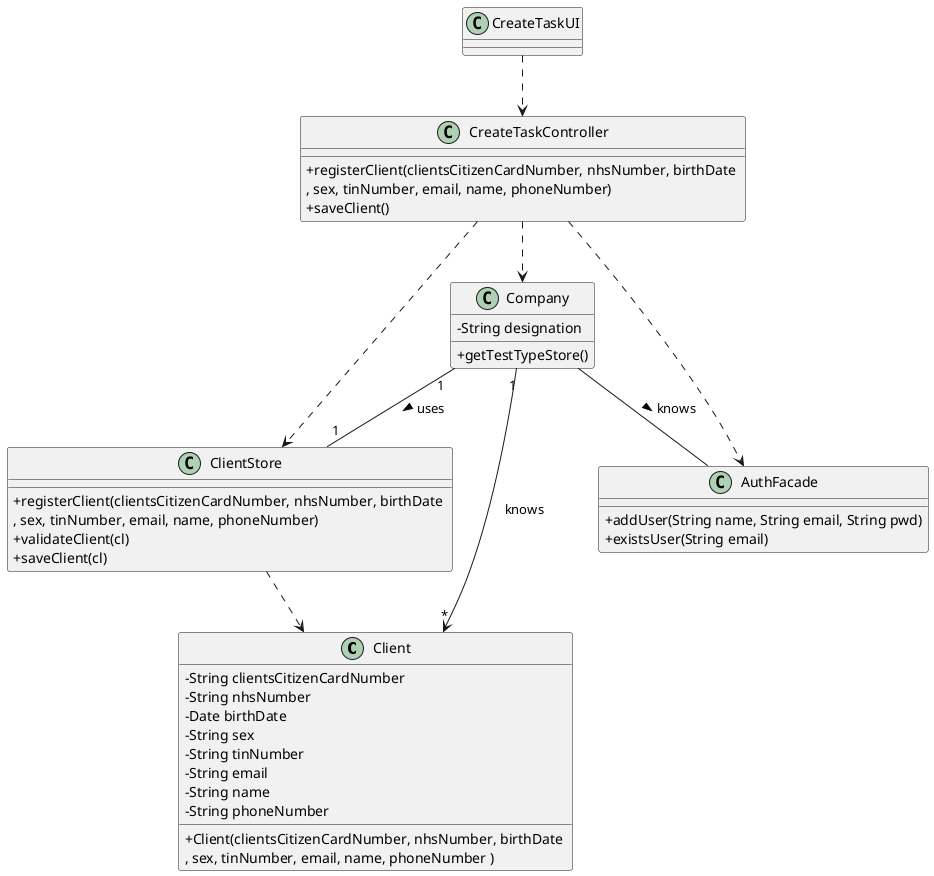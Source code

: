 @startuml
skinparam classAttributeIconSize 0

class Client {
-String clientsCitizenCardNumber
-String nhsNumber
-Date birthDate
-String sex
-String tinNumber
-String email
-String name
-String phoneNumber
+Client(clientsCitizenCardNumber, nhsNumber, birthDate \n, sex, tinNumber, email, name, phoneNumber )
}

class ClientStore{
+registerClient(clientsCitizenCardNumber, nhsNumber, birthDate \n, sex, tinNumber, email, name, phoneNumber)
+validateClient(cl)
+saveClient(cl)
}


class AuthFacade{
+addUser(String name, String email, String pwd)
+existsUser(String email)
}



class Company {
-String designation
+getTestTypeStore()
}





class CreateTaskController {
  +registerClient(clientsCitizenCardNumber, nhsNumber, birthDate \n, sex, tinNumber, email, name, phoneNumber)
  +saveClient()
}

class CreateTaskUI {

}

CreateTaskUI ..> CreateTaskController
CreateTaskController ..> Company
CreateTaskController ..> AuthFacade
CreateTaskController ..> ClientStore
'/Client ..> UserSession'/
Company "1" --> "*" Client : knows
Company "1" -- "1" ClientStore : uses >
Company  --  AuthFacade : knows >
ClientStore ..> Client

@enduml